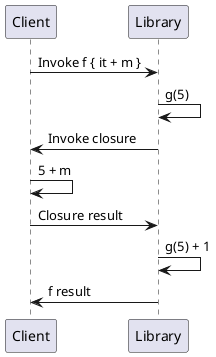 @startuml hof

!$client = "Client"
!$lib = "Library"

' fun f(g: (Int) -> Int) = g(5) + 1

"$client" -> "$lib" : Invoke f { it + m }
"$lib" -> "$lib" : g(5)
"$lib" -> "$client" : Invoke closure
"$client" -> "$client" : 5 + m
"$client" -> "$lib" : Closure result
"$lib" -> "$lib" : g(5) + 1
"$lib" -> "$client" : f result

@enduml
